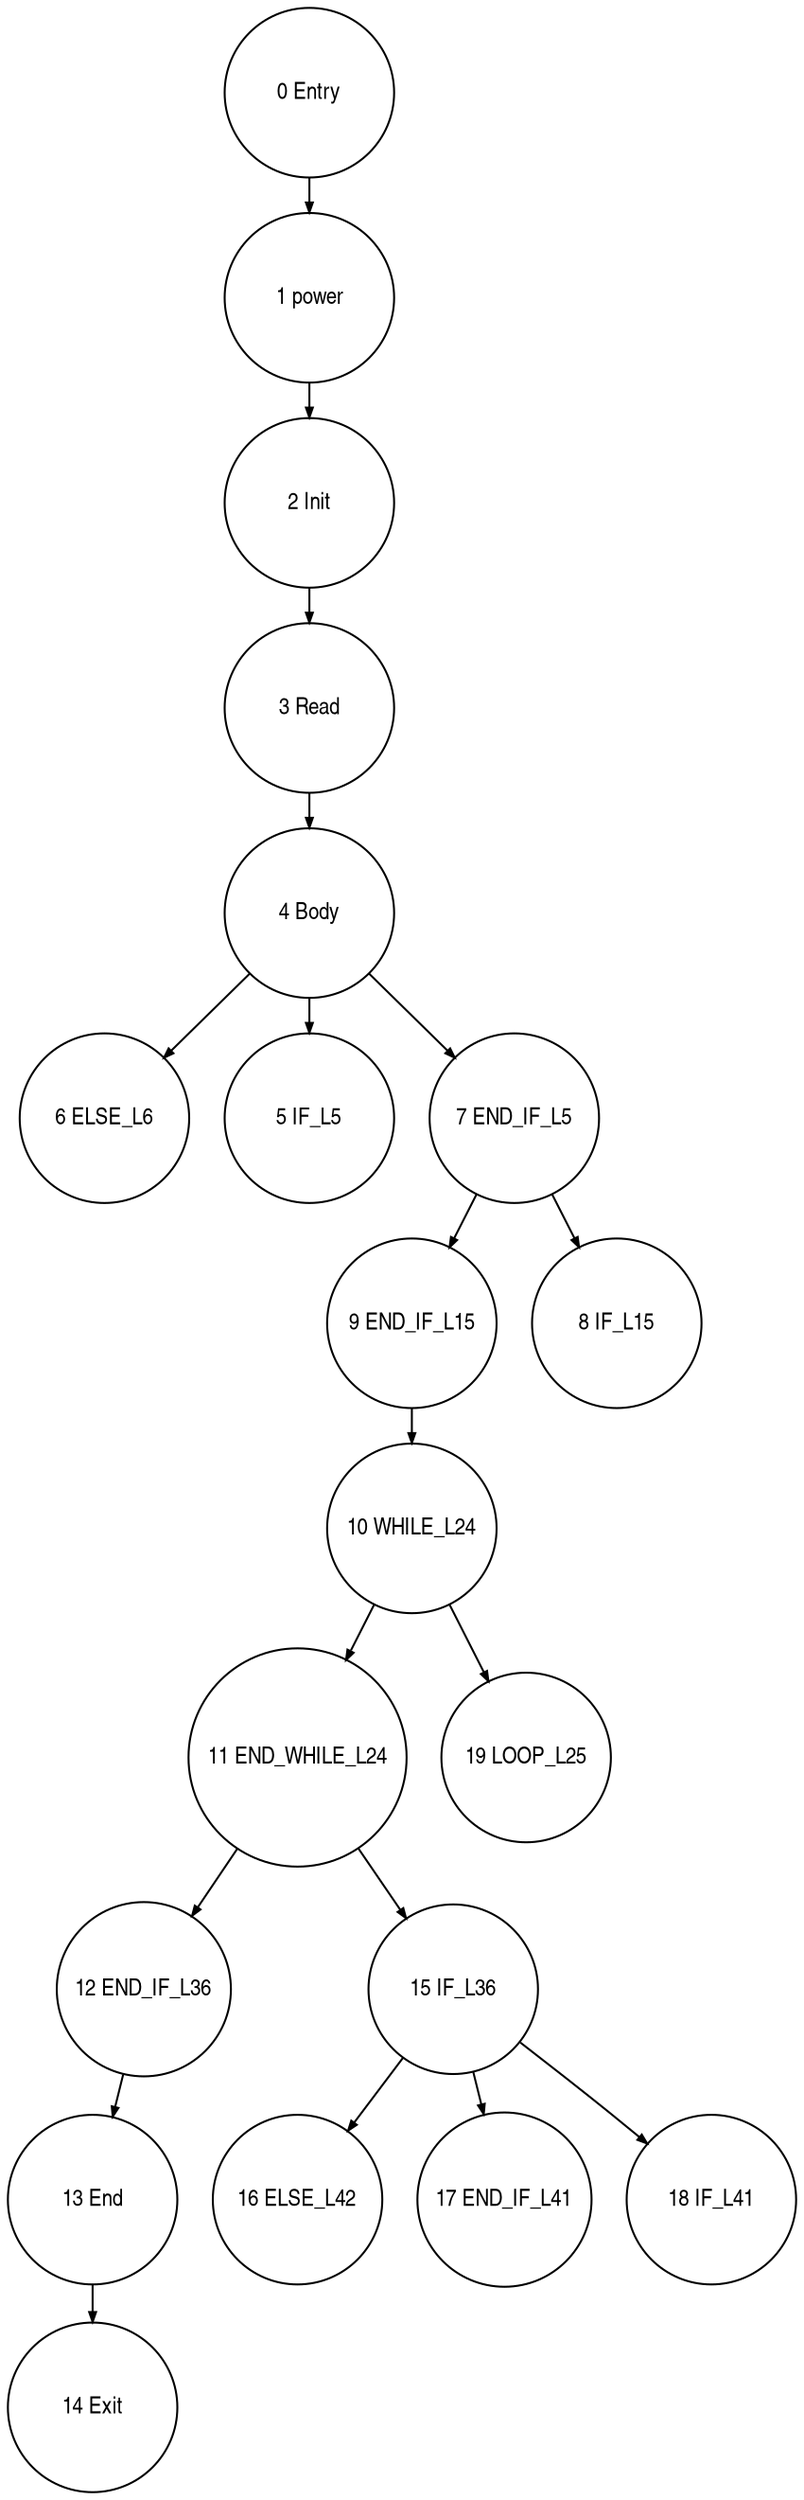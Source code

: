 digraph G {
  ranksep=.25;
  edge [arrowsize=.5]
  node [shape=circle, fontname="ArialNarrow",
        fontsize=12,  height=1.2];
  "6 ELSE_L6"; "16 ELSE_L42"; "10 WHILE_L24"; "11 END_WHILE_L24"; "12 END_IF_L36"; "5 IF_L5"; "9 END_IF_L15"; "3 Read"; "7 END_IF_L5"; "2 Init"; "0 Entry"; "15 IF_L36"; "8 IF_L15"; "17 END_IF_L41"; "13 End"; "1 power"; "19 LOOP_L25"; "4 Body"; "14 Exit"; "18 IF_L41"; 
  "10 WHILE_L24" -> "11 END_WHILE_L24";
  "10 WHILE_L24" -> "19 LOOP_L25";
  "11 END_WHILE_L24" -> "12 END_IF_L36";
  "11 END_WHILE_L24" -> "15 IF_L36";
  "12 END_IF_L36" -> "13 End";
  "9 END_IF_L15" -> "10 WHILE_L24";
  "3 Read" -> "4 Body";
  "7 END_IF_L5" -> "8 IF_L15";
  "7 END_IF_L5" -> "9 END_IF_L15";
  "2 Init" -> "3 Read";
  "0 Entry" -> "1 power";
  "15 IF_L36" -> "16 ELSE_L42";
  "15 IF_L36" -> "17 END_IF_L41";
  "15 IF_L36" -> "18 IF_L41";
  "13 End" -> "14 Exit";
  "1 power" -> "2 Init";
  "4 Body" -> "5 IF_L5";
  "4 Body" -> "6 ELSE_L6";
  "4 Body" -> "7 END_IF_L5";
}
